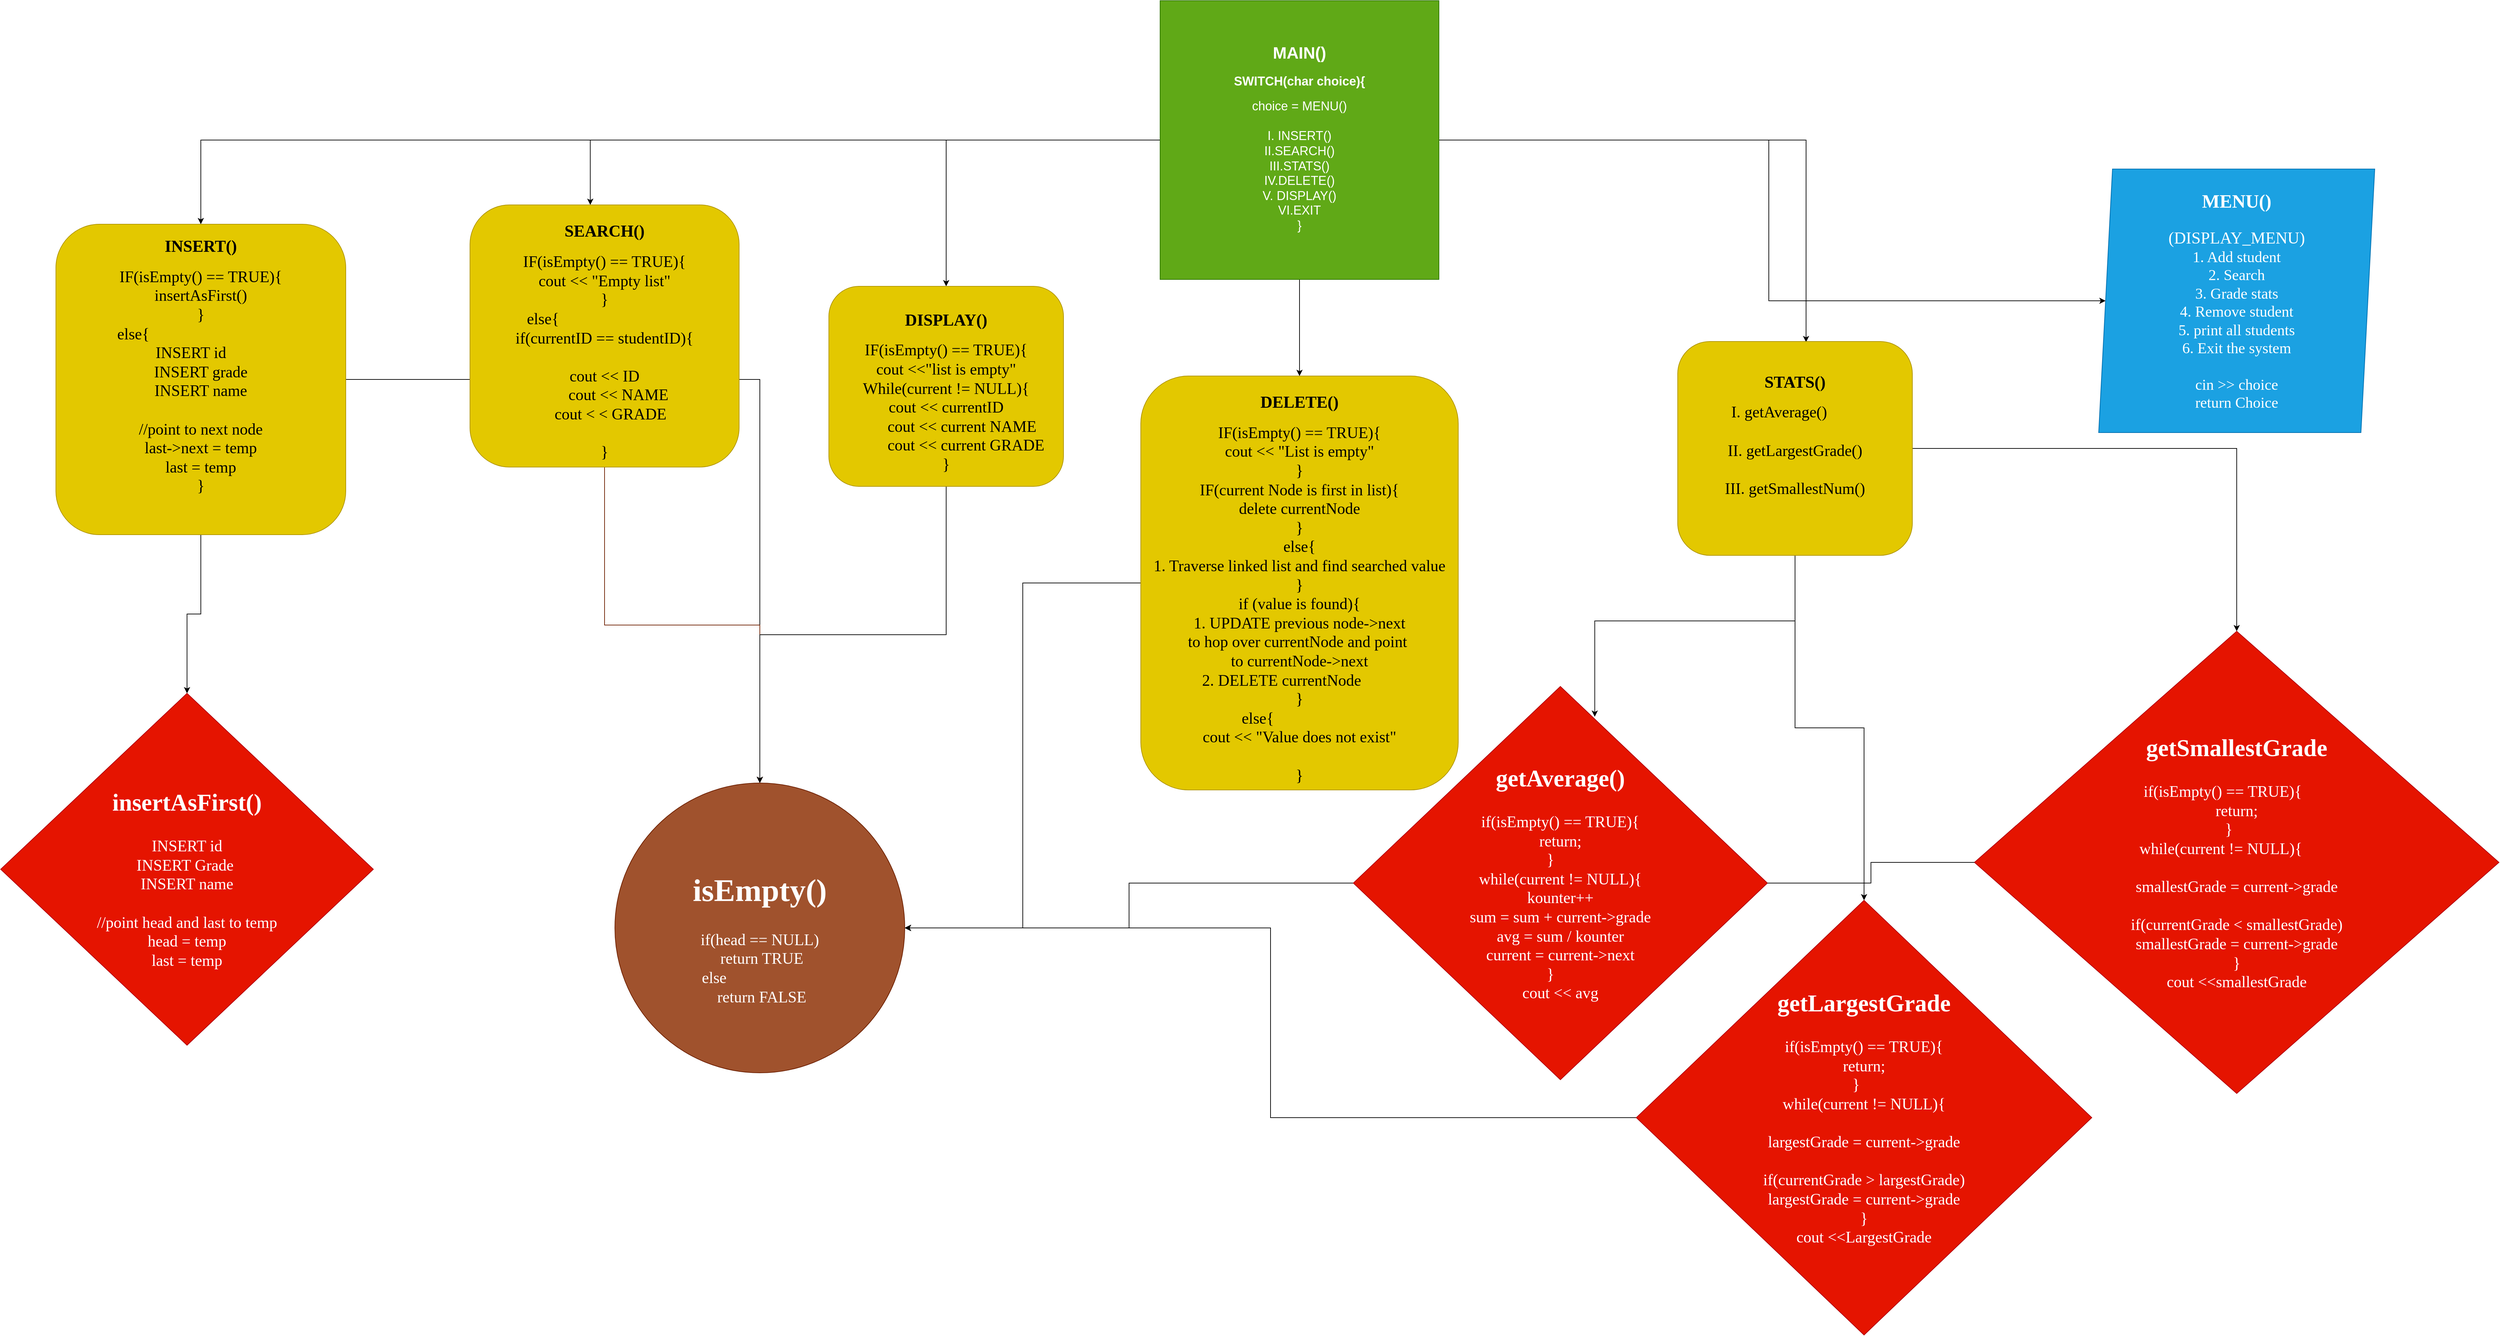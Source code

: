 <mxfile version="15.9.1" type="github">
  <diagram id="42B0yYsS4WE9QI_ON9u-" name="Page-1">
    <mxGraphModel dx="6193" dy="2487" grid="1" gridSize="10" guides="1" tooltips="1" connect="1" arrows="1" fold="1" page="1" pageScale="1" pageWidth="850" pageHeight="1100" math="0" shadow="0">
      <root>
        <mxCell id="0" />
        <mxCell id="1" parent="0" />
        <mxCell id="UTaXSZdLz8AItKQFyk2M-6" style="edgeStyle=orthogonalEdgeStyle;rounded=0;orthogonalLoop=1;jettySize=auto;html=1;entryX=0.5;entryY=0;entryDx=0;entryDy=0;fontFamily=Lucida Console;fontSize=18;" edge="1" parent="1" source="UTaXSZdLz8AItKQFyk2M-3" target="UTaXSZdLz8AItKQFyk2M-5">
          <mxGeometry relative="1" as="geometry" />
        </mxCell>
        <mxCell id="UTaXSZdLz8AItKQFyk2M-12" style="edgeStyle=orthogonalEdgeStyle;rounded=0;orthogonalLoop=1;jettySize=auto;html=1;entryX=0.447;entryY=0;entryDx=0;entryDy=0;entryPerimeter=0;fontFamily=Lucida Console;fontSize=24;" edge="1" parent="1" source="UTaXSZdLz8AItKQFyk2M-3" target="UTaXSZdLz8AItKQFyk2M-11">
          <mxGeometry relative="1" as="geometry" />
        </mxCell>
        <mxCell id="UTaXSZdLz8AItKQFyk2M-14" style="edgeStyle=orthogonalEdgeStyle;rounded=0;orthogonalLoop=1;jettySize=auto;html=1;entryX=0.547;entryY=0.003;entryDx=0;entryDy=0;entryPerimeter=0;fontFamily=Lucida Console;fontSize=24;" edge="1" parent="1" source="UTaXSZdLz8AItKQFyk2M-3" target="UTaXSZdLz8AItKQFyk2M-13">
          <mxGeometry relative="1" as="geometry" />
        </mxCell>
        <mxCell id="UTaXSZdLz8AItKQFyk2M-18" style="edgeStyle=orthogonalEdgeStyle;rounded=0;orthogonalLoop=1;jettySize=auto;html=1;fontFamily=Lucida Console;fontSize=24;" edge="1" parent="1" source="UTaXSZdLz8AItKQFyk2M-3" target="UTaXSZdLz8AItKQFyk2M-17">
          <mxGeometry relative="1" as="geometry" />
        </mxCell>
        <mxCell id="UTaXSZdLz8AItKQFyk2M-21" style="edgeStyle=orthogonalEdgeStyle;rounded=0;orthogonalLoop=1;jettySize=auto;html=1;fontFamily=Lucida Console;fontSize=24;" edge="1" parent="1" source="UTaXSZdLz8AItKQFyk2M-3" target="UTaXSZdLz8AItKQFyk2M-19">
          <mxGeometry relative="1" as="geometry" />
        </mxCell>
        <mxCell id="UTaXSZdLz8AItKQFyk2M-41" style="edgeStyle=orthogonalEdgeStyle;rounded=0;orthogonalLoop=1;jettySize=auto;html=1;fontFamily=Lucida Console;fontSize=18;" edge="1" parent="1" source="UTaXSZdLz8AItKQFyk2M-3" target="UTaXSZdLz8AItKQFyk2M-40">
          <mxGeometry relative="1" as="geometry" />
        </mxCell>
        <mxCell id="UTaXSZdLz8AItKQFyk2M-3" value="&lt;h1&gt;MAIN()&lt;/h1&gt;&lt;h2&gt;SWITCH(char choice){&lt;/h2&gt;&lt;div&gt;&lt;font style=&quot;font-size: 18px&quot;&gt;choice = MENU()&lt;/font&gt;&lt;/div&gt;&lt;div&gt;&lt;font style=&quot;font-size: 18px&quot;&gt;&lt;br&gt;&lt;/font&gt;&lt;/div&gt;&lt;div style=&quot;font-size: 18px&quot;&gt;I. INSERT()&lt;/div&gt;&lt;div style=&quot;font-size: 18px&quot;&gt;II.SEARCH()&lt;/div&gt;&lt;div style=&quot;font-size: 18px&quot;&gt;III.STATS()&lt;/div&gt;&lt;div style=&quot;font-size: 18px&quot;&gt;IV.DELETE()&lt;/div&gt;&lt;div style=&quot;font-size: 18px&quot;&gt;V. DISPLAY()&lt;/div&gt;&lt;div style=&quot;font-size: 18px&quot;&gt;VI.EXIT&lt;/div&gt;&lt;div style=&quot;font-size: 18px&quot;&gt;}&lt;/div&gt;&lt;div style=&quot;font-size: 18px&quot;&gt;&lt;br&gt;&lt;/div&gt;" style="whiteSpace=wrap;html=1;aspect=fixed;fillColor=#60a917;strokeColor=#2D7600;fontColor=#ffffff;" vertex="1" parent="1">
          <mxGeometry x="200" y="36" width="404" height="404" as="geometry" />
        </mxCell>
        <mxCell id="UTaXSZdLz8AItKQFyk2M-30" style="edgeStyle=orthogonalEdgeStyle;rounded=0;orthogonalLoop=1;jettySize=auto;html=1;entryX=0.5;entryY=0;entryDx=0;entryDy=0;fontFamily=Lucida Console;fontSize=23;" edge="1" parent="1" source="UTaXSZdLz8AItKQFyk2M-5" target="UTaXSZdLz8AItKQFyk2M-29">
          <mxGeometry relative="1" as="geometry" />
        </mxCell>
        <mxCell id="UTaXSZdLz8AItKQFyk2M-32" style="edgeStyle=orthogonalEdgeStyle;rounded=0;orthogonalLoop=1;jettySize=auto;html=1;fontFamily=Lucida Console;fontSize=23;" edge="1" parent="1" source="UTaXSZdLz8AItKQFyk2M-5" target="UTaXSZdLz8AItKQFyk2M-31">
          <mxGeometry relative="1" as="geometry" />
        </mxCell>
        <mxCell id="UTaXSZdLz8AItKQFyk2M-5" value="&lt;h1 style=&quot;font-size: 24px&quot;&gt;INSERT()&lt;/h1&gt;&lt;div style=&quot;font-size: 23px&quot;&gt;IF(isEmpty() == TRUE){&lt;/div&gt;&lt;div style=&quot;font-size: 23px&quot;&gt;insertAsFirst()&lt;/div&gt;&lt;div style=&quot;font-size: 23px&quot;&gt;}&lt;/div&gt;&lt;div style=&quot;font-size: 23px&quot;&gt;else{&amp;nbsp; &amp;nbsp; &amp;nbsp; &amp;nbsp; &amp;nbsp; &amp;nbsp; &amp;nbsp; &amp;nbsp; &amp;nbsp; &amp;nbsp; &amp;nbsp; &amp;nbsp; &amp;nbsp; &amp;nbsp; &amp;nbsp; &amp;nbsp; &amp;nbsp;&amp;nbsp;&lt;/div&gt;&lt;div style=&quot;font-size: 23px&quot;&gt;&lt;span&gt;INSERT id&amp;nbsp; &amp;nbsp; &amp;nbsp;&lt;/span&gt;&lt;br&gt;&lt;/div&gt;&lt;div style=&quot;font-size: 23px&quot;&gt;INSERT grade&lt;/div&gt;&lt;div style=&quot;font-size: 23px&quot;&gt;INSERT name&lt;/div&gt;&lt;div style=&quot;font-size: 23px&quot;&gt;&lt;br&gt;&lt;/div&gt;&lt;div style=&quot;font-size: 23px&quot;&gt;//point to next node&lt;/div&gt;&lt;div style=&quot;font-size: 23px&quot;&gt;last-&amp;gt;next = temp&lt;/div&gt;&lt;div style=&quot;font-size: 23px&quot;&gt;last = temp&lt;/div&gt;&lt;div style=&quot;font-size: 23px&quot;&gt;}&lt;/div&gt;&lt;div style=&quot;font-size: 23px&quot;&gt;&lt;br&gt;&lt;/div&gt;&lt;div style=&quot;font-size: 23px&quot;&gt;&lt;br&gt;&lt;/div&gt;" style="rounded=1;whiteSpace=wrap;html=1;fontFamily=Lucida Console;fontSize=18;fillColor=#e3c800;fontColor=#000000;strokeColor=#B09500;" vertex="1" parent="1">
          <mxGeometry x="-1400" y="360" width="420" height="450" as="geometry" />
        </mxCell>
        <mxCell id="UTaXSZdLz8AItKQFyk2M-33" style="edgeStyle=orthogonalEdgeStyle;rounded=0;orthogonalLoop=1;jettySize=auto;html=1;fontFamily=Lucida Console;fontSize=23;fillColor=#a0522d;strokeColor=#6D1F00;" edge="1" parent="1" source="UTaXSZdLz8AItKQFyk2M-11" target="UTaXSZdLz8AItKQFyk2M-31">
          <mxGeometry relative="1" as="geometry" />
        </mxCell>
        <mxCell id="UTaXSZdLz8AItKQFyk2M-11" value="&lt;h1 style=&quot;font-size: 24px&quot;&gt;SEARCH()&lt;/h1&gt;&lt;div style=&quot;font-size: 23px&quot;&gt;IF(isEmpty() == TRUE){&lt;/div&gt;&lt;div style=&quot;font-size: 23px&quot;&gt;cout &amp;lt;&amp;lt; &quot;Empty list&quot;&lt;/div&gt;&lt;div style=&quot;font-size: 23px&quot;&gt;}&lt;/div&gt;&lt;div style=&quot;font-size: 23px&quot;&gt;else{&amp;nbsp; &amp;nbsp; &amp;nbsp; &amp;nbsp; &amp;nbsp; &amp;nbsp; &amp;nbsp; &amp;nbsp; &amp;nbsp; &amp;nbsp; &amp;nbsp; &amp;nbsp; &amp;nbsp; &amp;nbsp; &amp;nbsp; &amp;nbsp;&lt;/div&gt;&lt;div style=&quot;font-size: 23px&quot;&gt;if(currentID == studentID){&lt;/div&gt;&lt;div style=&quot;font-size: 23px&quot;&gt;&lt;span&gt;&lt;br&gt;&lt;/span&gt;&lt;/div&gt;&lt;div style=&quot;font-size: 23px&quot;&gt;&lt;span&gt;cout &amp;lt;&amp;lt; ID&lt;/span&gt;&lt;br&gt;&lt;/div&gt;&lt;div style=&quot;font-size: 23px&quot;&gt;&amp;nbsp; &amp;nbsp; &amp;nbsp; &amp;nbsp;cout &amp;lt;&amp;lt; NAME&lt;/div&gt;&lt;div style=&quot;font-size: 23px&quot;&gt;&lt;span style=&quot;white-space: pre&quot;&gt;	&lt;/span&gt;&amp;nbsp; cout &amp;lt; &amp;lt; GRADE&lt;/div&gt;&lt;div style=&quot;font-size: 23px&quot;&gt;&lt;br&gt;&lt;/div&gt;&lt;div style=&quot;font-size: 23px&quot;&gt;}&lt;/div&gt;" style="rounded=1;whiteSpace=wrap;html=1;fontFamily=Lucida Console;fontSize=18;fillColor=#e3c800;fontColor=#000000;strokeColor=#B09500;" vertex="1" parent="1">
          <mxGeometry x="-800" y="332" width="390" height="380" as="geometry" />
        </mxCell>
        <mxCell id="UTaXSZdLz8AItKQFyk2M-26" style="edgeStyle=orthogonalEdgeStyle;rounded=0;orthogonalLoop=1;jettySize=auto;html=1;entryX=0.583;entryY=0.077;entryDx=0;entryDy=0;entryPerimeter=0;fontFamily=Lucida Console;fontSize=23;" edge="1" parent="1" source="UTaXSZdLz8AItKQFyk2M-13" target="UTaXSZdLz8AItKQFyk2M-23">
          <mxGeometry relative="1" as="geometry" />
        </mxCell>
        <mxCell id="UTaXSZdLz8AItKQFyk2M-27" style="edgeStyle=orthogonalEdgeStyle;rounded=0;orthogonalLoop=1;jettySize=auto;html=1;entryX=0.5;entryY=0;entryDx=0;entryDy=0;fontFamily=Lucida Console;fontSize=23;" edge="1" parent="1" source="UTaXSZdLz8AItKQFyk2M-13" target="UTaXSZdLz8AItKQFyk2M-24">
          <mxGeometry relative="1" as="geometry" />
        </mxCell>
        <mxCell id="UTaXSZdLz8AItKQFyk2M-28" style="edgeStyle=orthogonalEdgeStyle;rounded=0;orthogonalLoop=1;jettySize=auto;html=1;entryX=0.5;entryY=0;entryDx=0;entryDy=0;fontFamily=Lucida Console;fontSize=23;" edge="1" parent="1" source="UTaXSZdLz8AItKQFyk2M-13" target="UTaXSZdLz8AItKQFyk2M-25">
          <mxGeometry relative="1" as="geometry" />
        </mxCell>
        <mxCell id="UTaXSZdLz8AItKQFyk2M-13" value="&lt;h1 style=&quot;font-size: 24px&quot;&gt;STATS()&lt;/h1&gt;&lt;div style=&quot;font-size: 23px&quot;&gt;I. getAverage()&amp;nbsp; &amp;nbsp; &amp;nbsp; &amp;nbsp;&amp;nbsp;&lt;/div&gt;&lt;div style=&quot;font-size: 23px&quot;&gt;&lt;span&gt;&lt;br&gt;&lt;/span&gt;&lt;/div&gt;&lt;div style=&quot;font-size: 23px&quot;&gt;&amp;nbsp;II. getLargestGrade()&amp;nbsp;&lt;/div&gt;&lt;div style=&quot;font-size: 23px&quot;&gt;&lt;span&gt;&amp;nbsp; &amp;nbsp; &amp;nbsp; &amp;nbsp;&lt;/span&gt;&lt;/div&gt;&lt;div style=&quot;font-size: 23px&quot;&gt;III. getSmallestNum()&lt;/div&gt;&lt;div style=&quot;font-size: 23px&quot;&gt;&lt;br&gt;&lt;/div&gt;&lt;div style=&quot;font-size: 23px&quot;&gt;&lt;br&gt;&lt;/div&gt;" style="rounded=1;whiteSpace=wrap;html=1;fontFamily=Lucida Console;fontSize=18;fillColor=#e3c800;fontColor=#000000;strokeColor=#B09500;" vertex="1" parent="1">
          <mxGeometry x="950" y="530" width="340" height="310" as="geometry" />
        </mxCell>
        <mxCell id="UTaXSZdLz8AItKQFyk2M-34" style="edgeStyle=orthogonalEdgeStyle;rounded=0;orthogonalLoop=1;jettySize=auto;html=1;fontFamily=Lucida Console;fontSize=23;" edge="1" parent="1" source="UTaXSZdLz8AItKQFyk2M-17" target="UTaXSZdLz8AItKQFyk2M-31">
          <mxGeometry relative="1" as="geometry" />
        </mxCell>
        <mxCell id="UTaXSZdLz8AItKQFyk2M-17" value="&lt;h1 style=&quot;font-size: 24px&quot;&gt;DISPLAY()&lt;/h1&gt;&lt;div style=&quot;font-size: 23px&quot;&gt;IF(isEmpty() == TRUE){&lt;/div&gt;&lt;div style=&quot;font-size: 23px&quot;&gt;cout &amp;lt;&amp;lt;&quot;list is empty&quot;&lt;/div&gt;&lt;div style=&quot;font-size: 23px&quot;&gt;While(current != NULL){&lt;/div&gt;&lt;div style=&quot;font-size: 23px&quot;&gt;cout &amp;lt;&amp;lt; currentID&lt;/div&gt;&lt;div style=&quot;font-size: 23px&quot;&gt;&amp;nbsp; &amp;nbsp; &amp;nbsp; &amp;nbsp; cout &amp;lt;&amp;lt; current NAME&lt;/div&gt;&lt;div style=&quot;font-size: 23px&quot;&gt;&amp;nbsp; &amp;nbsp; &amp;nbsp; &amp;nbsp; &amp;nbsp; cout &amp;lt;&amp;lt; current GRADE&lt;/div&gt;&lt;div style=&quot;font-size: 23px&quot;&gt;}&lt;/div&gt;" style="rounded=1;whiteSpace=wrap;html=1;fontFamily=Lucida Console;fontSize=18;fillColor=#e3c800;fontColor=#000000;strokeColor=#B09500;" vertex="1" parent="1">
          <mxGeometry x="-280" y="450" width="340" height="290" as="geometry" />
        </mxCell>
        <mxCell id="UTaXSZdLz8AItKQFyk2M-35" style="edgeStyle=orthogonalEdgeStyle;rounded=0;orthogonalLoop=1;jettySize=auto;html=1;fontFamily=Lucida Console;fontSize=23;" edge="1" parent="1" source="UTaXSZdLz8AItKQFyk2M-19" target="UTaXSZdLz8AItKQFyk2M-31">
          <mxGeometry relative="1" as="geometry" />
        </mxCell>
        <mxCell id="UTaXSZdLz8AItKQFyk2M-19" value="&lt;h1 style=&quot;font-size: 24px&quot;&gt;DELETE()&lt;/h1&gt;&lt;div style=&quot;font-size: 23px&quot;&gt;IF(isEmpty() == TRUE){&lt;/div&gt;&lt;div style=&quot;font-size: 23px&quot;&gt;cout &amp;lt;&amp;lt; &quot;List is empty&quot;&lt;/div&gt;&lt;div style=&quot;font-size: 23px&quot;&gt;}&lt;/div&gt;&lt;div style=&quot;font-size: 23px&quot;&gt;IF(current Node is first in list){&lt;/div&gt;&lt;div style=&quot;font-size: 23px&quot;&gt;delete currentNode&lt;/div&gt;&lt;div style=&quot;font-size: 23px&quot;&gt;}&lt;/div&gt;&lt;div style=&quot;font-size: 23px&quot;&gt;else{&lt;/div&gt;&lt;div style=&quot;font-size: 23px&quot;&gt;1. Traverse linked list and find searched value&lt;/div&gt;&lt;div style=&quot;font-size: 23px&quot;&gt;}&lt;/div&gt;&lt;div style=&quot;font-size: 23px&quot;&gt;if (value is found){&lt;/div&gt;&lt;div style=&quot;font-size: 23px&quot;&gt;1. UPDATE previous node-&amp;gt;next&lt;/div&gt;&lt;div style=&quot;font-size: 23px&quot;&gt;to hop over currentNode and point&amp;nbsp;&lt;/div&gt;&lt;div style=&quot;font-size: 23px&quot;&gt;to currentNode-&amp;gt;next&lt;/div&gt;&lt;div style=&quot;font-size: 23px&quot;&gt;&lt;span&gt;2. DELETE currentNode&amp;nbsp; &amp;nbsp; &amp;nbsp; &amp;nbsp; &amp;nbsp;&lt;/span&gt;&lt;/div&gt;&lt;div style=&quot;font-size: 23px&quot;&gt;}&lt;/div&gt;&lt;div style=&quot;font-size: 23px&quot;&gt;&lt;span&gt;else{&amp;nbsp; &amp;nbsp; &amp;nbsp; &amp;nbsp; &amp;nbsp; &amp;nbsp; &amp;nbsp; &amp;nbsp; &amp;nbsp; &amp;nbsp; &amp;nbsp;&lt;/span&gt;&lt;/div&gt;&lt;div style=&quot;font-size: 23px&quot;&gt;cout &amp;lt;&amp;lt; &quot;Value does not exist&quot;&lt;/div&gt;&lt;div style=&quot;font-size: 23px&quot;&gt;&lt;br&gt;&lt;/div&gt;&lt;div style=&quot;font-size: 23px&quot;&gt;}&lt;/div&gt;" style="rounded=1;whiteSpace=wrap;html=1;fontFamily=Lucida Console;fontSize=18;fillColor=#e3c800;fontColor=#000000;strokeColor=#B09500;" vertex="1" parent="1">
          <mxGeometry x="172" y="580" width="460" height="600" as="geometry" />
        </mxCell>
        <mxCell id="UTaXSZdLz8AItKQFyk2M-36" style="edgeStyle=orthogonalEdgeStyle;rounded=0;orthogonalLoop=1;jettySize=auto;html=1;fontFamily=Lucida Console;fontSize=23;" edge="1" parent="1" source="UTaXSZdLz8AItKQFyk2M-23" target="UTaXSZdLz8AItKQFyk2M-31">
          <mxGeometry relative="1" as="geometry" />
        </mxCell>
        <mxCell id="UTaXSZdLz8AItKQFyk2M-37" style="edgeStyle=orthogonalEdgeStyle;rounded=0;orthogonalLoop=1;jettySize=auto;html=1;fontFamily=Lucida Console;fontSize=23;" edge="1" parent="1" source="UTaXSZdLz8AItKQFyk2M-24" target="UTaXSZdLz8AItKQFyk2M-31">
          <mxGeometry relative="1" as="geometry" />
        </mxCell>
        <mxCell id="UTaXSZdLz8AItKQFyk2M-24" value="&lt;h2&gt;getLargestGrade&lt;/h2&gt;&lt;div&gt;&lt;div&gt;if(isEmpty() == TRUE){&lt;/div&gt;&lt;div&gt;return;&lt;/div&gt;&lt;div&gt;}&amp;nbsp; &amp;nbsp;&amp;nbsp;&lt;/div&gt;&lt;div&gt;while(current != NULL){&lt;/div&gt;&lt;div&gt;&lt;br&gt;&lt;/div&gt;&lt;div&gt;largestGrade = current-&amp;gt;grade&lt;/div&gt;&lt;div&gt;&lt;br&gt;&lt;/div&gt;&lt;div&gt;if(currentGrade &amp;gt; largestGrade)&lt;/div&gt;&lt;div&gt;&lt;span&gt;	&lt;/span&gt;largestGrade = current-&amp;gt;grade&lt;/div&gt;&lt;div&gt;}&lt;/div&gt;&lt;div&gt;cout &amp;lt;&amp;lt;LargestGrade&lt;/div&gt;&lt;/div&gt;&lt;div&gt;&lt;br&gt;&lt;/div&gt;" style="rhombus;whiteSpace=wrap;html=1;fontFamily=Lucida Console;fontSize=23;fillColor=#e51400;fontColor=#ffffff;strokeColor=#B20000;" vertex="1" parent="1">
          <mxGeometry x="890" y="1340" width="660" height="630" as="geometry" />
        </mxCell>
        <mxCell id="UTaXSZdLz8AItKQFyk2M-38" style="edgeStyle=orthogonalEdgeStyle;rounded=0;orthogonalLoop=1;jettySize=auto;html=1;fontFamily=Lucida Console;fontSize=23;startArrow=none;" edge="1" parent="1" source="UTaXSZdLz8AItKQFyk2M-23" target="UTaXSZdLz8AItKQFyk2M-31">
          <mxGeometry relative="1" as="geometry" />
        </mxCell>
        <mxCell id="UTaXSZdLz8AItKQFyk2M-25" value="&lt;h2&gt;getSmallestGrade&lt;/h2&gt;&lt;div&gt;&lt;div&gt;if(isEmpty() == TRUE){&amp;nbsp; &amp;nbsp; &amp;nbsp; &amp;nbsp;&lt;/div&gt;&lt;div&gt;return;&lt;/div&gt;&lt;div&gt;}&amp;nbsp; &amp;nbsp;&amp;nbsp;&lt;/div&gt;&lt;div&gt;while(current != NULL){&amp;nbsp; &amp;nbsp; &amp;nbsp; &amp;nbsp;&amp;nbsp;&lt;/div&gt;&lt;div&gt;&lt;br&gt;&lt;/div&gt;&lt;div&gt;smallestGrade = current-&amp;gt;grade&lt;/div&gt;&lt;div&gt;&lt;br&gt;&lt;/div&gt;&lt;div&gt;if(currentGrade &amp;lt; smallestGrade)&lt;/div&gt;&lt;div&gt;smallestGrade = current-&amp;gt;grade&lt;/div&gt;&lt;div&gt;}&lt;/div&gt;&lt;div&gt;cout &amp;lt;&amp;lt;smallestGrade&lt;/div&gt;&lt;/div&gt;&lt;div&gt;&lt;br&gt;&lt;/div&gt;" style="rhombus;whiteSpace=wrap;html=1;fontFamily=Lucida Console;fontSize=23;fillColor=#e51400;fontColor=#ffffff;strokeColor=#B20000;" vertex="1" parent="1">
          <mxGeometry x="1380" y="950" width="760" height="670" as="geometry" />
        </mxCell>
        <mxCell id="UTaXSZdLz8AItKQFyk2M-29" value="&lt;h2&gt;insertAsFirst()&lt;/h2&gt;&lt;div&gt;INSERT id&lt;/div&gt;&lt;div&gt;INSERT Grade&amp;nbsp;&lt;/div&gt;&lt;div&gt;INSERT name&lt;/div&gt;&lt;div&gt;&lt;br&gt;&lt;/div&gt;&lt;div&gt;//point head and last to temp&lt;/div&gt;&lt;div&gt;head = temp&lt;/div&gt;&lt;div&gt;last = temp&lt;/div&gt;" style="rhombus;whiteSpace=wrap;html=1;fontFamily=Lucida Console;fontSize=23;fillColor=#e51400;fontColor=#ffffff;strokeColor=#B20000;" vertex="1" parent="1">
          <mxGeometry x="-1480" y="1040" width="540" height="510" as="geometry" />
        </mxCell>
        <mxCell id="UTaXSZdLz8AItKQFyk2M-31" value="&lt;h1&gt;isEmpty()&lt;/h1&gt;&lt;div&gt;if(head == NULL)&lt;/div&gt;&lt;div&gt;&lt;span&gt;&lt;span style=&quot;white-space: pre&quot;&gt;	&lt;/span&gt;return TRUE&lt;/span&gt;&lt;/div&gt;&lt;div&gt;else&amp;nbsp; &amp;nbsp; &amp;nbsp; &amp;nbsp; &amp;nbsp; &amp;nbsp; &amp;nbsp; &amp;nbsp; &amp;nbsp; &amp;nbsp; &amp;nbsp; &amp;nbsp;&lt;/div&gt;&lt;div&gt;&lt;span&gt;&lt;span style=&quot;white-space: pre&quot;&gt;	&lt;/span&gt;return FALSE&lt;/span&gt;&lt;/div&gt;" style="ellipse;whiteSpace=wrap;html=1;aspect=fixed;fontFamily=Lucida Console;fontSize=23;fillColor=#a0522d;fontColor=#ffffff;strokeColor=#6D1F00;" vertex="1" parent="1">
          <mxGeometry x="-590" y="1170" width="420" height="420" as="geometry" />
        </mxCell>
        <mxCell id="UTaXSZdLz8AItKQFyk2M-23" value="&lt;h2&gt;getAverage()&lt;/h2&gt;&lt;div&gt;&lt;div&gt;if(isEmpty() == TRUE){&lt;/div&gt;&lt;div&gt;return;&lt;/div&gt;&lt;div&gt;}&amp;nbsp; &amp;nbsp; &amp;nbsp;&lt;/div&gt;&lt;div&gt;while(current != NULL){&lt;/div&gt;&lt;div&gt;kounter++&lt;/div&gt;&lt;div&gt;sum = sum + current-&amp;gt;grade&lt;/div&gt;&lt;div&gt;avg = sum / kounter&lt;/div&gt;&lt;div&gt;current = current-&amp;gt;next&lt;/div&gt;&lt;div&gt;}&amp;nbsp; &amp;nbsp; &amp;nbsp;&lt;/div&gt;&lt;div&gt;cout &amp;lt;&amp;lt; avg&lt;/div&gt;&lt;/div&gt;&lt;div&gt;&lt;br&gt;&lt;/div&gt;" style="rhombus;whiteSpace=wrap;html=1;fontFamily=Lucida Console;fontSize=23;fillColor=#e51400;fontColor=#ffffff;strokeColor=#B20000;" vertex="1" parent="1">
          <mxGeometry x="480" y="1030" width="600" height="570" as="geometry" />
        </mxCell>
        <mxCell id="UTaXSZdLz8AItKQFyk2M-39" value="" style="edgeStyle=orthogonalEdgeStyle;rounded=0;orthogonalLoop=1;jettySize=auto;html=1;fontFamily=Lucida Console;fontSize=23;endArrow=none;" edge="1" parent="1" source="UTaXSZdLz8AItKQFyk2M-25" target="UTaXSZdLz8AItKQFyk2M-23">
          <mxGeometry relative="1" as="geometry">
            <mxPoint x="1430.0" y="1405" as="sourcePoint" />
            <mxPoint x="-310" y="1300" as="targetPoint" />
          </mxGeometry>
        </mxCell>
        <mxCell id="UTaXSZdLz8AItKQFyk2M-40" value="&lt;h2&gt;MENU()&lt;/h2&gt;&lt;div&gt;&lt;font style=&quot;font-size: 24px&quot;&gt;(DISPLAY_MENU)&lt;/font&gt;&lt;/div&gt;&lt;div style=&quot;font-size: 22px&quot;&gt;&lt;font style=&quot;font-size: 22px&quot;&gt;1. Add student&lt;/font&gt;&lt;/div&gt;&lt;div style=&quot;font-size: 22px&quot;&gt;&lt;font style=&quot;font-size: 22px&quot;&gt;2. Search&lt;/font&gt;&lt;/div&gt;&lt;div style=&quot;font-size: 22px&quot;&gt;&lt;font style=&quot;font-size: 22px&quot;&gt;3. Grade stats&lt;/font&gt;&lt;/div&gt;&lt;div style=&quot;font-size: 22px&quot;&gt;&lt;font style=&quot;font-size: 22px&quot;&gt;4. Remove student&lt;/font&gt;&lt;/div&gt;&lt;div style=&quot;font-size: 22px&quot;&gt;&lt;font style=&quot;font-size: 22px&quot;&gt;5. print all students&lt;/font&gt;&lt;/div&gt;&lt;div style=&quot;font-size: 22px&quot;&gt;&lt;font style=&quot;font-size: 22px&quot;&gt;6. Exit the system&lt;/font&gt;&lt;/div&gt;&lt;div style=&quot;font-size: 22px&quot;&gt;&lt;font style=&quot;font-size: 22px&quot;&gt;&lt;br&gt;&lt;/font&gt;&lt;/div&gt;&lt;div style=&quot;font-size: 22px&quot;&gt;&lt;font style=&quot;font-size: 22px&quot;&gt;cin &amp;gt;&amp;gt; choice&lt;/font&gt;&lt;/div&gt;&lt;div style=&quot;font-size: 22px&quot;&gt;&lt;font style=&quot;font-size: 22px&quot;&gt;return Choice&lt;/font&gt;&lt;/div&gt;&lt;div&gt;&lt;br&gt;&lt;/div&gt;" style="shape=parallelogram;perimeter=parallelogramPerimeter;whiteSpace=wrap;html=1;fixedSize=1;fontFamily=Lucida Console;fontSize=18;fillColor=#1ba1e2;fontColor=#ffffff;strokeColor=#006EAF;" vertex="1" parent="1">
          <mxGeometry x="1560" y="280" width="400" height="382" as="geometry" />
        </mxCell>
      </root>
    </mxGraphModel>
  </diagram>
</mxfile>
